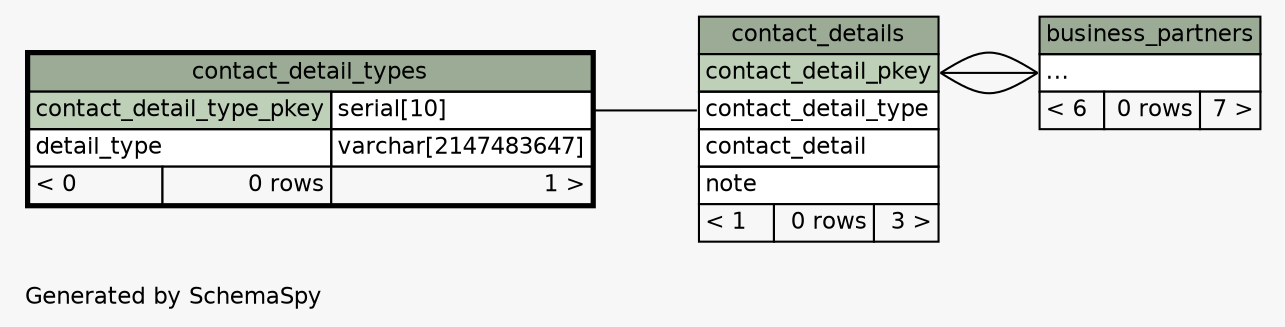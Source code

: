 // dot 2.20.2 on Linux 2.6.28-13-generic
// SchemaSpy rev 514
digraph "twoDegreesRelationshipsDiagram" {
  graph [
    rankdir="RL"
    bgcolor="#f7f7f7"
    label="\nGenerated by SchemaSpy"
    labeljust="l"
    nodesep="0.18"
    ranksep="0.46"
    fontname="Helvetica"
    fontsize="11"
  ];
  node [
    fontname="Helvetica"
    fontsize="11"
    shape="plaintext"
  ];
  edge [
    arrowsize="0.8"
  ];
  "business_partners":"elipses":w -> "contact_details":"contact_detail_pkey":e [arrowhead=none arrowtail=crowodot];
  "business_partners":"elipses":w -> "contact_details":"contact_detail_pkey":e [arrowhead=none arrowtail=crowodot];
  "business_partners":"elipses":w -> "contact_details":"contact_detail_pkey":e [arrowhead=none arrowtail=crowodot];
  "contact_details":"contact_detail_type":w -> "contact_detail_types":"contact_detail_type_pkey.type":e [arrowhead=none arrowtail=crowodot];
  "business_partners" [
    label=<
    <TABLE BORDER="0" CELLBORDER="1" CELLSPACING="0" BGCOLOR="#ffffff">
      <TR><TD COLSPAN="3" BGCOLOR="#9bab96" ALIGN="CENTER">business_partners</TD></TR>
      <TR><TD PORT="elipses" COLSPAN="3" ALIGN="LEFT">...</TD></TR>
      <TR><TD ALIGN="LEFT" BGCOLOR="#f7f7f7">&lt; 6</TD><TD ALIGN="RIGHT" BGCOLOR="#f7f7f7">0 rows</TD><TD ALIGN="RIGHT" BGCOLOR="#f7f7f7">7 &gt;</TD></TR>
    </TABLE>>
    URL="business_partners.html"
    tooltip="business_partners"
  ];
  "contact_detail_types" [
    label=<
    <TABLE BORDER="2" CELLBORDER="1" CELLSPACING="0" BGCOLOR="#ffffff">
      <TR><TD COLSPAN="3" BGCOLOR="#9bab96" ALIGN="CENTER">contact_detail_types</TD></TR>
      <TR><TD PORT="contact_detail_type_pkey" COLSPAN="2" BGCOLOR="#bed1b8" ALIGN="LEFT">contact_detail_type_pkey</TD><TD PORT="contact_detail_type_pkey.type" ALIGN="LEFT">serial[10]</TD></TR>
      <TR><TD PORT="detail_type" COLSPAN="2" ALIGN="LEFT">detail_type</TD><TD PORT="detail_type.type" ALIGN="LEFT">varchar[2147483647]</TD></TR>
      <TR><TD ALIGN="LEFT" BGCOLOR="#f7f7f7">&lt; 0</TD><TD ALIGN="RIGHT" BGCOLOR="#f7f7f7">0 rows</TD><TD ALIGN="RIGHT" BGCOLOR="#f7f7f7">1 &gt;</TD></TR>
    </TABLE>>
    URL="contact_detail_types.html"
    tooltip="contact_detail_types"
  ];
  "contact_details" [
    label=<
    <TABLE BORDER="0" CELLBORDER="1" CELLSPACING="0" BGCOLOR="#ffffff">
      <TR><TD COLSPAN="3" BGCOLOR="#9bab96" ALIGN="CENTER">contact_details</TD></TR>
      <TR><TD PORT="contact_detail_pkey" COLSPAN="3" BGCOLOR="#bed1b8" ALIGN="LEFT">contact_detail_pkey</TD></TR>
      <TR><TD PORT="contact_detail_type" COLSPAN="3" ALIGN="LEFT">contact_detail_type</TD></TR>
      <TR><TD PORT="contact_detail" COLSPAN="3" ALIGN="LEFT">contact_detail</TD></TR>
      <TR><TD PORT="note" COLSPAN="3" ALIGN="LEFT">note</TD></TR>
      <TR><TD ALIGN="LEFT" BGCOLOR="#f7f7f7">&lt; 1</TD><TD ALIGN="RIGHT" BGCOLOR="#f7f7f7">0 rows</TD><TD ALIGN="RIGHT" BGCOLOR="#f7f7f7">3 &gt;</TD></TR>
    </TABLE>>
    URL="contact_details.html"
    tooltip="contact_details"
  ];
}
